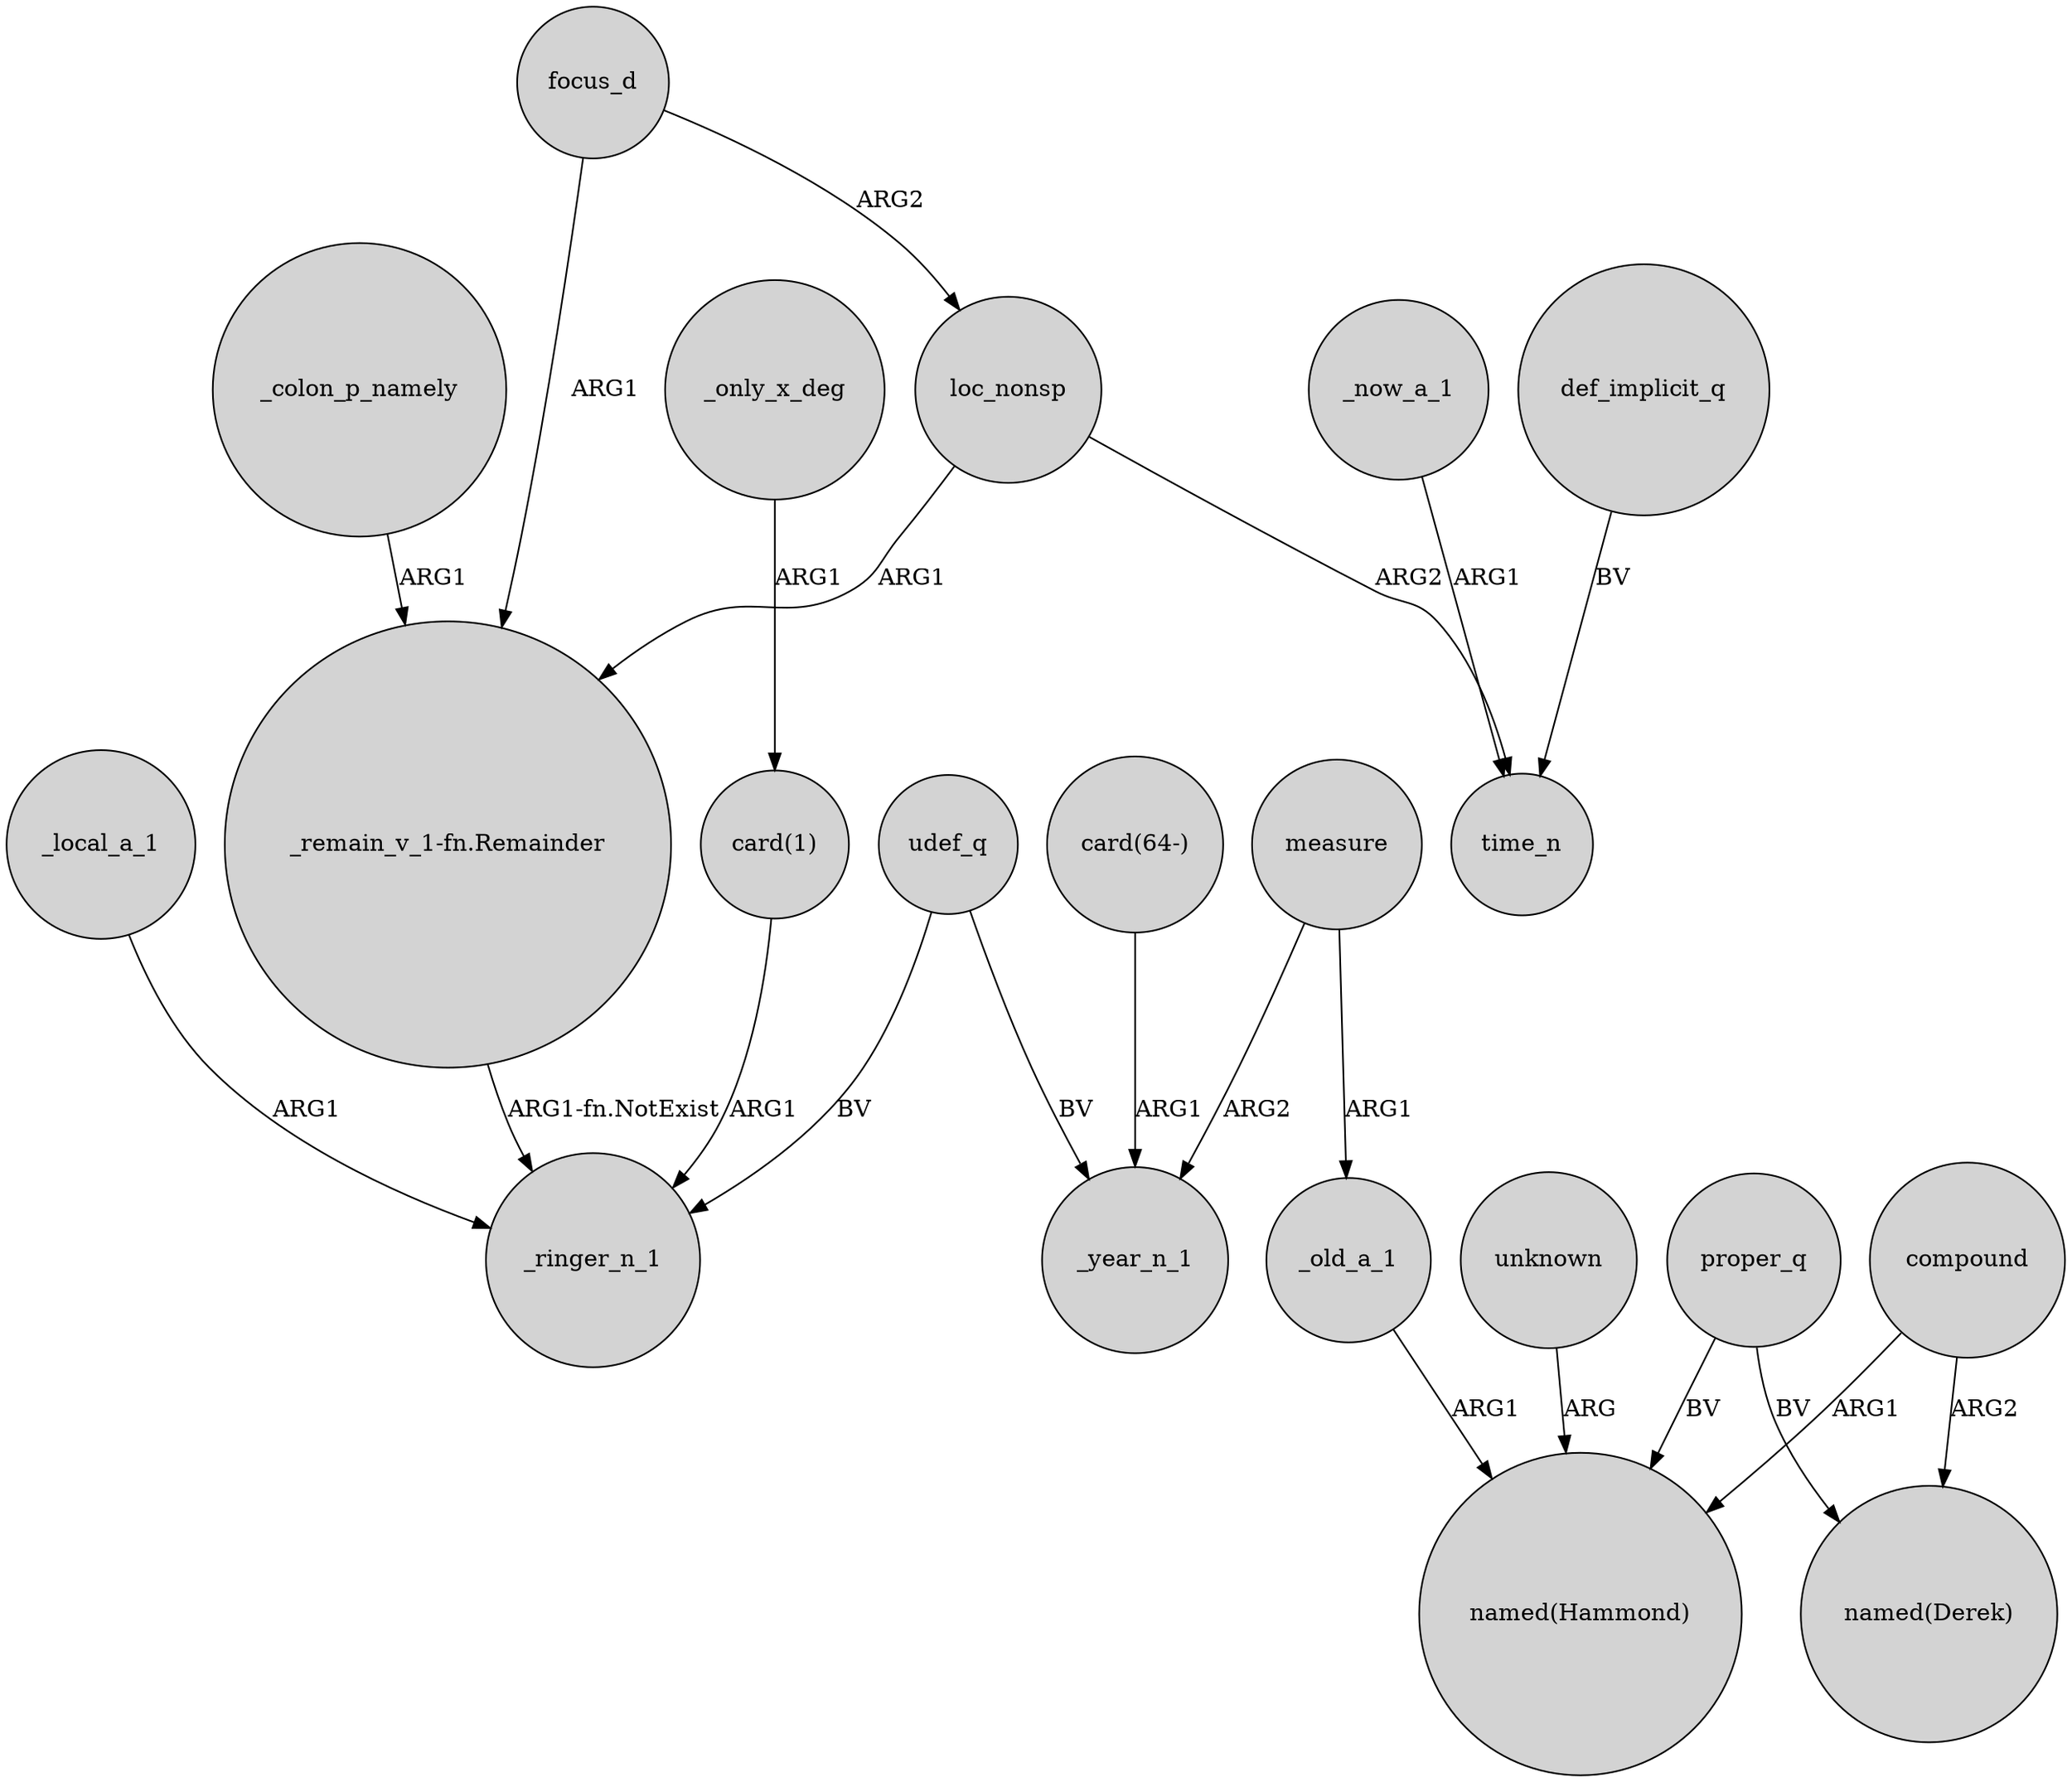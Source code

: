 digraph {
	node [shape=circle style=filled]
	focus_d -> loc_nonsp [label=ARG2]
	_only_x_deg -> "card(1)" [label=ARG1]
	_old_a_1 -> "named(Hammond)" [label=ARG1]
	proper_q -> "named(Hammond)" [label=BV]
	measure -> _year_n_1 [label=ARG2]
	unknown -> "named(Hammond)" [label=ARG]
	compound -> "named(Hammond)" [label=ARG1]
	loc_nonsp -> "_remain_v_1-fn.Remainder" [label=ARG1]
	focus_d -> "_remain_v_1-fn.Remainder" [label=ARG1]
	"_remain_v_1-fn.Remainder" -> _ringer_n_1 [label="ARG1-fn.NotExist"]
	loc_nonsp -> time_n [label=ARG2]
	measure -> _old_a_1 [label=ARG1]
	compound -> "named(Derek)" [label=ARG2]
	_now_a_1 -> time_n [label=ARG1]
	"card(1)" -> _ringer_n_1 [label=ARG1]
	udef_q -> _year_n_1 [label=BV]
	proper_q -> "named(Derek)" [label=BV]
	_colon_p_namely -> "_remain_v_1-fn.Remainder" [label=ARG1]
	udef_q -> _ringer_n_1 [label=BV]
	"card(64-)" -> _year_n_1 [label=ARG1]
	def_implicit_q -> time_n [label=BV]
	_local_a_1 -> _ringer_n_1 [label=ARG1]
}
